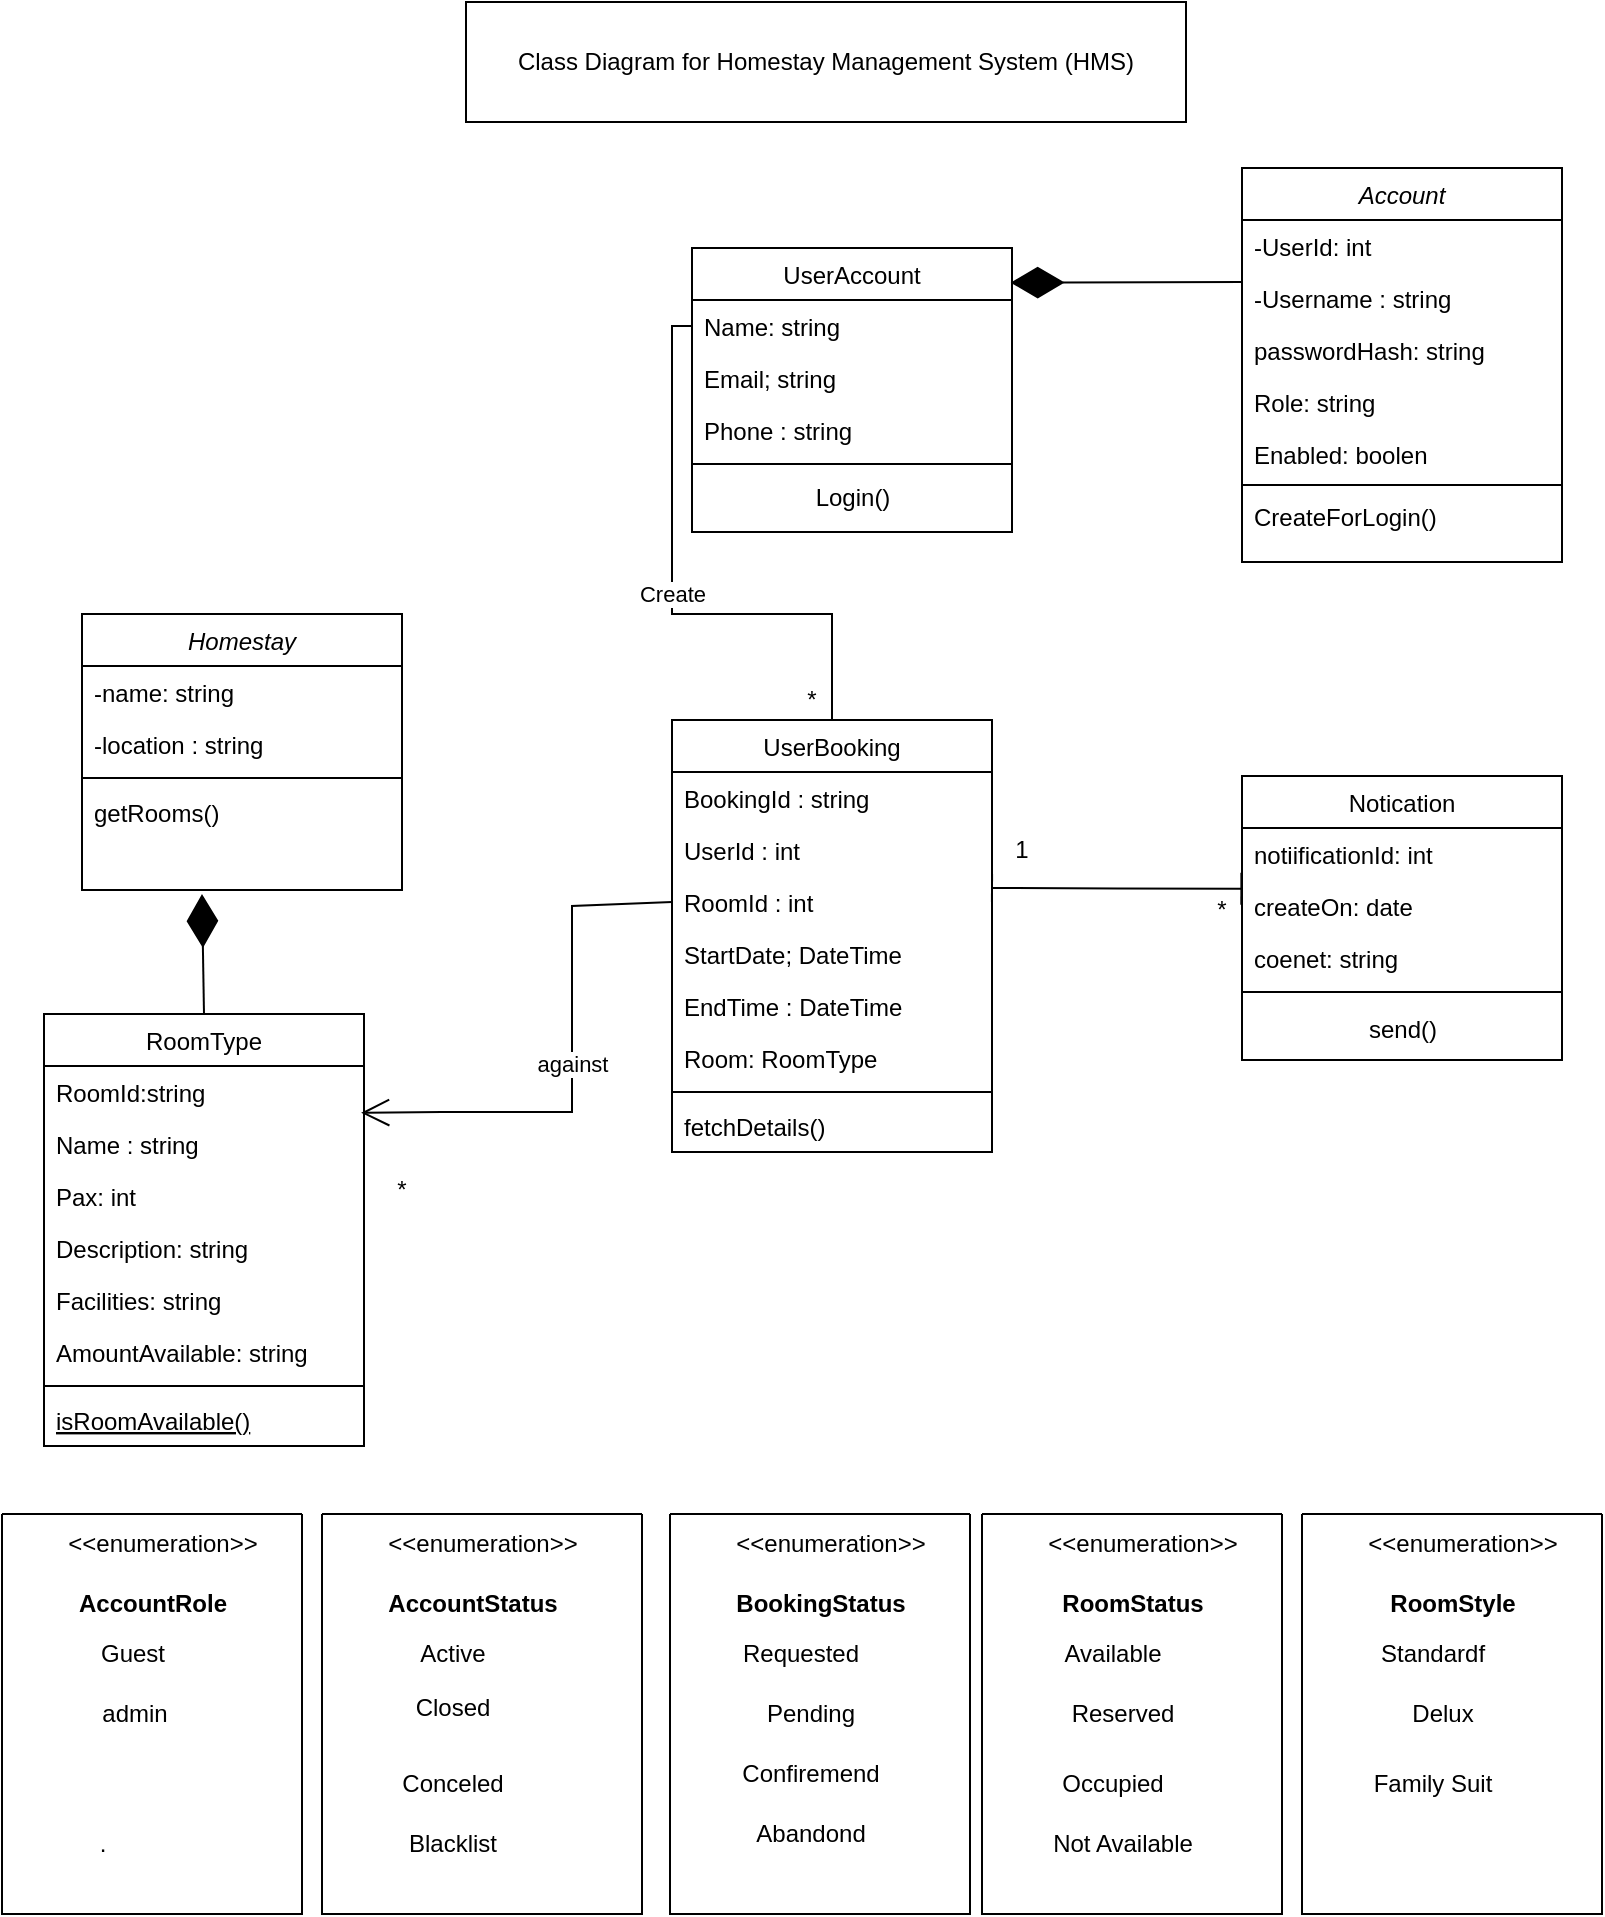 <mxfile version="23.0.2" type="github">
  <diagram id="C5RBs43oDa-KdzZeNtuy" name="Page-1">
    <mxGraphModel dx="1290" dy="653" grid="0" gridSize="10" guides="1" tooltips="1" connect="1" arrows="1" fold="1" page="1" pageScale="1" pageWidth="827" pageHeight="1169" math="0" shadow="0">
      <root>
        <mxCell id="WIyWlLk6GJQsqaUBKTNV-0" />
        <mxCell id="WIyWlLk6GJQsqaUBKTNV-1" parent="WIyWlLk6GJQsqaUBKTNV-0" />
        <mxCell id="zkfFHV4jXpPFQw0GAbJ--6" value="RoomType" style="swimlane;fontStyle=0;align=center;verticalAlign=top;childLayout=stackLayout;horizontal=1;startSize=26;horizontalStack=0;resizeParent=1;resizeLast=0;collapsible=1;marginBottom=0;rounded=0;shadow=0;strokeWidth=1;" parent="WIyWlLk6GJQsqaUBKTNV-1" vertex="1">
          <mxGeometry x="29" y="526" width="160" height="216" as="geometry">
            <mxRectangle x="130" y="380" width="160" height="26" as="alternateBounds" />
          </mxGeometry>
        </mxCell>
        <mxCell id="zkfFHV4jXpPFQw0GAbJ--7" value="RoomId:string" style="text;align=left;verticalAlign=top;spacingLeft=4;spacingRight=4;overflow=hidden;rotatable=0;points=[[0,0.5],[1,0.5]];portConstraint=eastwest;" parent="zkfFHV4jXpPFQw0GAbJ--6" vertex="1">
          <mxGeometry y="26" width="160" height="26" as="geometry" />
        </mxCell>
        <mxCell id="zkfFHV4jXpPFQw0GAbJ--8" value="Name : string" style="text;align=left;verticalAlign=top;spacingLeft=4;spacingRight=4;overflow=hidden;rotatable=0;points=[[0,0.5],[1,0.5]];portConstraint=eastwest;rounded=0;shadow=0;html=0;" parent="zkfFHV4jXpPFQw0GAbJ--6" vertex="1">
          <mxGeometry y="52" width="160" height="26" as="geometry" />
        </mxCell>
        <mxCell id="DNXtMdp52VqfnvdYOGvz-24" value="Pax: int" style="text;align=left;verticalAlign=top;spacingLeft=4;spacingRight=4;overflow=hidden;rotatable=0;points=[[0,0.5],[1,0.5]];portConstraint=eastwest;rounded=0;shadow=0;html=0;" parent="zkfFHV4jXpPFQw0GAbJ--6" vertex="1">
          <mxGeometry y="78" width="160" height="26" as="geometry" />
        </mxCell>
        <mxCell id="DNXtMdp52VqfnvdYOGvz-25" value="Description: string" style="text;align=left;verticalAlign=top;spacingLeft=4;spacingRight=4;overflow=hidden;rotatable=0;points=[[0,0.5],[1,0.5]];portConstraint=eastwest;rounded=0;shadow=0;html=0;" parent="zkfFHV4jXpPFQw0GAbJ--6" vertex="1">
          <mxGeometry y="104" width="160" height="26" as="geometry" />
        </mxCell>
        <mxCell id="w-iIRjR8h6X05AULCgQn-7" value="Facilities: string" style="text;align=left;verticalAlign=top;spacingLeft=4;spacingRight=4;overflow=hidden;rotatable=0;points=[[0,0.5],[1,0.5]];portConstraint=eastwest;rounded=0;shadow=0;html=0;" vertex="1" parent="zkfFHV4jXpPFQw0GAbJ--6">
          <mxGeometry y="130" width="160" height="26" as="geometry" />
        </mxCell>
        <mxCell id="w-iIRjR8h6X05AULCgQn-8" value="AmountAvailable: string" style="text;align=left;verticalAlign=top;spacingLeft=4;spacingRight=4;overflow=hidden;rotatable=0;points=[[0,0.5],[1,0.5]];portConstraint=eastwest;rounded=0;shadow=0;html=0;" vertex="1" parent="zkfFHV4jXpPFQw0GAbJ--6">
          <mxGeometry y="156" width="160" height="26" as="geometry" />
        </mxCell>
        <mxCell id="zkfFHV4jXpPFQw0GAbJ--9" value="" style="line;html=1;strokeWidth=1;align=left;verticalAlign=middle;spacingTop=-1;spacingLeft=3;spacingRight=3;rotatable=0;labelPosition=right;points=[];portConstraint=eastwest;" parent="zkfFHV4jXpPFQw0GAbJ--6" vertex="1">
          <mxGeometry y="182" width="160" height="8" as="geometry" />
        </mxCell>
        <mxCell id="zkfFHV4jXpPFQw0GAbJ--10" value="isRoomAvailable()" style="text;align=left;verticalAlign=top;spacingLeft=4;spacingRight=4;overflow=hidden;rotatable=0;points=[[0,0.5],[1,0.5]];portConstraint=eastwest;fontStyle=4" parent="zkfFHV4jXpPFQw0GAbJ--6" vertex="1">
          <mxGeometry y="190" width="160" height="26" as="geometry" />
        </mxCell>
        <mxCell id="zkfFHV4jXpPFQw0GAbJ--13" value="Notication" style="swimlane;fontStyle=0;align=center;verticalAlign=top;childLayout=stackLayout;horizontal=1;startSize=26;horizontalStack=0;resizeParent=1;resizeLast=0;collapsible=1;marginBottom=0;rounded=0;shadow=0;strokeWidth=1;" parent="WIyWlLk6GJQsqaUBKTNV-1" vertex="1">
          <mxGeometry x="628" y="407" width="160" height="142" as="geometry">
            <mxRectangle x="340" y="380" width="170" height="26" as="alternateBounds" />
          </mxGeometry>
        </mxCell>
        <mxCell id="zkfFHV4jXpPFQw0GAbJ--14" value="notiificationId: int" style="text;align=left;verticalAlign=top;spacingLeft=4;spacingRight=4;overflow=hidden;rotatable=0;points=[[0,0.5],[1,0.5]];portConstraint=eastwest;" parent="zkfFHV4jXpPFQw0GAbJ--13" vertex="1">
          <mxGeometry y="26" width="160" height="26" as="geometry" />
        </mxCell>
        <mxCell id="DNXtMdp52VqfnvdYOGvz-27" value="createOn: date" style="text;align=left;verticalAlign=top;spacingLeft=4;spacingRight=4;overflow=hidden;rotatable=0;points=[[0,0.5],[1,0.5]];portConstraint=eastwest;" parent="zkfFHV4jXpPFQw0GAbJ--13" vertex="1">
          <mxGeometry y="52" width="160" height="26" as="geometry" />
        </mxCell>
        <mxCell id="DNXtMdp52VqfnvdYOGvz-28" value="coenet: string" style="text;align=left;verticalAlign=top;spacingLeft=4;spacingRight=4;overflow=hidden;rotatable=0;points=[[0,0.5],[1,0.5]];portConstraint=eastwest;" parent="zkfFHV4jXpPFQw0GAbJ--13" vertex="1">
          <mxGeometry y="78" width="160" height="26" as="geometry" />
        </mxCell>
        <mxCell id="zkfFHV4jXpPFQw0GAbJ--15" value="" style="line;html=1;strokeWidth=1;align=left;verticalAlign=middle;spacingTop=-1;spacingLeft=3;spacingRight=3;rotatable=0;labelPosition=right;points=[];portConstraint=eastwest;" parent="zkfFHV4jXpPFQw0GAbJ--13" vertex="1">
          <mxGeometry y="104" width="160" height="8" as="geometry" />
        </mxCell>
        <mxCell id="DNXtMdp52VqfnvdYOGvz-29" value="send()" style="text;html=1;align=center;verticalAlign=middle;resizable=0;points=[];autosize=1;strokeColor=none;fillColor=none;" parent="zkfFHV4jXpPFQw0GAbJ--13" vertex="1">
          <mxGeometry y="112" width="160" height="30" as="geometry" />
        </mxCell>
        <mxCell id="zkfFHV4jXpPFQw0GAbJ--17" value="UserBooking" style="swimlane;fontStyle=0;align=center;verticalAlign=top;childLayout=stackLayout;horizontal=1;startSize=26;horizontalStack=0;resizeParent=1;resizeLast=0;collapsible=1;marginBottom=0;rounded=0;shadow=0;strokeWidth=1;" parent="WIyWlLk6GJQsqaUBKTNV-1" vertex="1">
          <mxGeometry x="343" y="379" width="160" height="216" as="geometry">
            <mxRectangle x="550" y="140" width="160" height="26" as="alternateBounds" />
          </mxGeometry>
        </mxCell>
        <mxCell id="zkfFHV4jXpPFQw0GAbJ--18" value="BookingId : string" style="text;align=left;verticalAlign=top;spacingLeft=4;spacingRight=4;overflow=hidden;rotatable=0;points=[[0,0.5],[1,0.5]];portConstraint=eastwest;" parent="zkfFHV4jXpPFQw0GAbJ--17" vertex="1">
          <mxGeometry y="26" width="160" height="26" as="geometry" />
        </mxCell>
        <mxCell id="zkfFHV4jXpPFQw0GAbJ--19" value="UserId : int" style="text;align=left;verticalAlign=top;spacingLeft=4;spacingRight=4;overflow=hidden;rotatable=0;points=[[0,0.5],[1,0.5]];portConstraint=eastwest;rounded=0;shadow=0;html=0;" parent="zkfFHV4jXpPFQw0GAbJ--17" vertex="1">
          <mxGeometry y="52" width="160" height="26" as="geometry" />
        </mxCell>
        <mxCell id="zkfFHV4jXpPFQw0GAbJ--20" value="RoomId : int" style="text;align=left;verticalAlign=top;spacingLeft=4;spacingRight=4;overflow=hidden;rotatable=0;points=[[0,0.5],[1,0.5]];portConstraint=eastwest;rounded=0;shadow=0;html=0;" parent="zkfFHV4jXpPFQw0GAbJ--17" vertex="1">
          <mxGeometry y="78" width="160" height="26" as="geometry" />
        </mxCell>
        <mxCell id="zkfFHV4jXpPFQw0GAbJ--21" value="StartDate; DateTime" style="text;align=left;verticalAlign=top;spacingLeft=4;spacingRight=4;overflow=hidden;rotatable=0;points=[[0,0.5],[1,0.5]];portConstraint=eastwest;rounded=0;shadow=0;html=0;" parent="zkfFHV4jXpPFQw0GAbJ--17" vertex="1">
          <mxGeometry y="104" width="160" height="26" as="geometry" />
        </mxCell>
        <mxCell id="zkfFHV4jXpPFQw0GAbJ--22" value="EndTime : DateTime" style="text;align=left;verticalAlign=top;spacingLeft=4;spacingRight=4;overflow=hidden;rotatable=0;points=[[0,0.5],[1,0.5]];portConstraint=eastwest;rounded=0;shadow=0;html=0;" parent="zkfFHV4jXpPFQw0GAbJ--17" vertex="1">
          <mxGeometry y="130" width="160" height="26" as="geometry" />
        </mxCell>
        <mxCell id="w-iIRjR8h6X05AULCgQn-14" value="Room: RoomType" style="text;align=left;verticalAlign=top;spacingLeft=4;spacingRight=4;overflow=hidden;rotatable=0;points=[[0,0.5],[1,0.5]];portConstraint=eastwest;rounded=0;shadow=0;html=0;" vertex="1" parent="zkfFHV4jXpPFQw0GAbJ--17">
          <mxGeometry y="156" width="160" height="26" as="geometry" />
        </mxCell>
        <mxCell id="zkfFHV4jXpPFQw0GAbJ--23" value="" style="line;html=1;strokeWidth=1;align=left;verticalAlign=middle;spacingTop=-1;spacingLeft=3;spacingRight=3;rotatable=0;labelPosition=right;points=[];portConstraint=eastwest;" parent="zkfFHV4jXpPFQw0GAbJ--17" vertex="1">
          <mxGeometry y="182" width="160" height="8" as="geometry" />
        </mxCell>
        <mxCell id="zkfFHV4jXpPFQw0GAbJ--25" value="fetchDetails()" style="text;align=left;verticalAlign=top;spacingLeft=4;spacingRight=4;overflow=hidden;rotatable=0;points=[[0,0.5],[1,0.5]];portConstraint=eastwest;" parent="zkfFHV4jXpPFQw0GAbJ--17" vertex="1">
          <mxGeometry y="190" width="160" height="26" as="geometry" />
        </mxCell>
        <mxCell id="DNXtMdp52VqfnvdYOGvz-1" value="Class Diagram for Homestay Management System (HMS)" style="rounded=0;whiteSpace=wrap;html=1;" parent="WIyWlLk6GJQsqaUBKTNV-1" vertex="1">
          <mxGeometry x="240" y="20" width="360" height="60" as="geometry" />
        </mxCell>
        <mxCell id="DNXtMdp52VqfnvdYOGvz-2" value="Homestay" style="swimlane;fontStyle=2;align=center;verticalAlign=top;childLayout=stackLayout;horizontal=1;startSize=26;horizontalStack=0;resizeParent=1;resizeLast=0;collapsible=1;marginBottom=0;rounded=0;shadow=0;strokeWidth=1;" parent="WIyWlLk6GJQsqaUBKTNV-1" vertex="1">
          <mxGeometry x="48" y="326" width="160" height="138" as="geometry">
            <mxRectangle x="230" y="140" width="160" height="26" as="alternateBounds" />
          </mxGeometry>
        </mxCell>
        <mxCell id="DNXtMdp52VqfnvdYOGvz-3" value="-name: string" style="text;align=left;verticalAlign=top;spacingLeft=4;spacingRight=4;overflow=hidden;rotatable=0;points=[[0,0.5],[1,0.5]];portConstraint=eastwest;rounded=0;shadow=0;html=0;" parent="DNXtMdp52VqfnvdYOGvz-2" vertex="1">
          <mxGeometry y="26" width="160" height="26" as="geometry" />
        </mxCell>
        <mxCell id="DNXtMdp52VqfnvdYOGvz-4" value="-location : string" style="text;align=left;verticalAlign=top;spacingLeft=4;spacingRight=4;overflow=hidden;rotatable=0;points=[[0,0.5],[1,0.5]];portConstraint=eastwest;rounded=0;shadow=0;html=0;" parent="DNXtMdp52VqfnvdYOGvz-2" vertex="1">
          <mxGeometry y="52" width="160" height="26" as="geometry" />
        </mxCell>
        <mxCell id="DNXtMdp52VqfnvdYOGvz-5" value="" style="line;html=1;strokeWidth=1;align=left;verticalAlign=middle;spacingTop=-1;spacingLeft=3;spacingRight=3;rotatable=0;labelPosition=right;points=[];portConstraint=eastwest;" parent="DNXtMdp52VqfnvdYOGvz-2" vertex="1">
          <mxGeometry y="78" width="160" height="8" as="geometry" />
        </mxCell>
        <mxCell id="DNXtMdp52VqfnvdYOGvz-6" value="getRooms()" style="text;align=left;verticalAlign=top;spacingLeft=4;spacingRight=4;overflow=hidden;rotatable=0;points=[[0,0.5],[1,0.5]];portConstraint=eastwest;" parent="DNXtMdp52VqfnvdYOGvz-2" vertex="1">
          <mxGeometry y="86" width="160" height="26" as="geometry" />
        </mxCell>
        <mxCell id="DNXtMdp52VqfnvdYOGvz-10" value="Account" style="swimlane;fontStyle=2;align=center;verticalAlign=top;childLayout=stackLayout;horizontal=1;startSize=26;horizontalStack=0;resizeParent=1;resizeLast=0;collapsible=1;marginBottom=0;rounded=0;shadow=0;strokeWidth=1;" parent="WIyWlLk6GJQsqaUBKTNV-1" vertex="1">
          <mxGeometry x="628" y="103" width="160" height="197" as="geometry">
            <mxRectangle x="230" y="140" width="160" height="26" as="alternateBounds" />
          </mxGeometry>
        </mxCell>
        <mxCell id="DNXtMdp52VqfnvdYOGvz-11" value="-UserId: int" style="text;align=left;verticalAlign=top;spacingLeft=4;spacingRight=4;overflow=hidden;rotatable=0;points=[[0,0.5],[1,0.5]];portConstraint=eastwest;rounded=0;shadow=0;html=0;" parent="DNXtMdp52VqfnvdYOGvz-10" vertex="1">
          <mxGeometry y="26" width="160" height="26" as="geometry" />
        </mxCell>
        <mxCell id="DNXtMdp52VqfnvdYOGvz-12" value="-Username : string&#xa;" style="text;align=left;verticalAlign=top;spacingLeft=4;spacingRight=4;overflow=hidden;rotatable=0;points=[[0,0.5],[1,0.5]];portConstraint=eastwest;rounded=0;shadow=0;html=0;" parent="DNXtMdp52VqfnvdYOGvz-10" vertex="1">
          <mxGeometry y="52" width="160" height="26" as="geometry" />
        </mxCell>
        <mxCell id="DNXtMdp52VqfnvdYOGvz-15" value="passwordHash: string" style="text;align=left;verticalAlign=top;spacingLeft=4;spacingRight=4;overflow=hidden;rotatable=0;points=[[0,0.5],[1,0.5]];portConstraint=eastwest;rounded=0;shadow=0;html=0;" parent="DNXtMdp52VqfnvdYOGvz-10" vertex="1">
          <mxGeometry y="78" width="160" height="26" as="geometry" />
        </mxCell>
        <mxCell id="w-iIRjR8h6X05AULCgQn-4" value="Role: string" style="text;align=left;verticalAlign=top;spacingLeft=4;spacingRight=4;overflow=hidden;rotatable=0;points=[[0,0.5],[1,0.5]];portConstraint=eastwest;rounded=0;shadow=0;html=0;" vertex="1" parent="DNXtMdp52VqfnvdYOGvz-10">
          <mxGeometry y="104" width="160" height="26" as="geometry" />
        </mxCell>
        <mxCell id="w-iIRjR8h6X05AULCgQn-5" value="Enabled: boolen" style="text;align=left;verticalAlign=top;spacingLeft=4;spacingRight=4;overflow=hidden;rotatable=0;points=[[0,0.5],[1,0.5]];portConstraint=eastwest;rounded=0;shadow=0;html=0;" vertex="1" parent="DNXtMdp52VqfnvdYOGvz-10">
          <mxGeometry y="130" width="160" height="26" as="geometry" />
        </mxCell>
        <mxCell id="DNXtMdp52VqfnvdYOGvz-13" value="" style="line;html=1;strokeWidth=1;align=left;verticalAlign=middle;spacingTop=-1;spacingLeft=3;spacingRight=3;rotatable=0;labelPosition=right;points=[];portConstraint=eastwest;" parent="DNXtMdp52VqfnvdYOGvz-10" vertex="1">
          <mxGeometry y="156" width="160" height="5" as="geometry" />
        </mxCell>
        <mxCell id="w-iIRjR8h6X05AULCgQn-6" value="CreateForLogin()" style="text;align=left;verticalAlign=top;spacingLeft=4;spacingRight=4;overflow=hidden;rotatable=0;points=[[0,0.5],[1,0.5]];portConstraint=eastwest;rounded=0;shadow=0;html=0;" vertex="1" parent="DNXtMdp52VqfnvdYOGvz-10">
          <mxGeometry y="161" width="160" height="26" as="geometry" />
        </mxCell>
        <mxCell id="DNXtMdp52VqfnvdYOGvz-16" value="UserAccount" style="swimlane;fontStyle=0;align=center;verticalAlign=top;childLayout=stackLayout;horizontal=1;startSize=26;horizontalStack=0;resizeParent=1;resizeLast=0;collapsible=1;marginBottom=0;rounded=0;shadow=0;strokeWidth=1;" parent="WIyWlLk6GJQsqaUBKTNV-1" vertex="1">
          <mxGeometry x="353" y="143" width="160" height="142" as="geometry">
            <mxRectangle x="340" y="380" width="170" height="26" as="alternateBounds" />
          </mxGeometry>
        </mxCell>
        <mxCell id="DNXtMdp52VqfnvdYOGvz-17" value="Name: string" style="text;align=left;verticalAlign=top;spacingLeft=4;spacingRight=4;overflow=hidden;rotatable=0;points=[[0,0.5],[1,0.5]];portConstraint=eastwest;" parent="DNXtMdp52VqfnvdYOGvz-16" vertex="1">
          <mxGeometry y="26" width="160" height="26" as="geometry" />
        </mxCell>
        <mxCell id="w-iIRjR8h6X05AULCgQn-11" value="Email; string" style="text;align=left;verticalAlign=top;spacingLeft=4;spacingRight=4;overflow=hidden;rotatable=0;points=[[0,0.5],[1,0.5]];portConstraint=eastwest;" vertex="1" parent="DNXtMdp52VqfnvdYOGvz-16">
          <mxGeometry y="52" width="160" height="26" as="geometry" />
        </mxCell>
        <mxCell id="w-iIRjR8h6X05AULCgQn-12" value="Phone : string" style="text;align=left;verticalAlign=top;spacingLeft=4;spacingRight=4;overflow=hidden;rotatable=0;points=[[0,0.5],[1,0.5]];portConstraint=eastwest;" vertex="1" parent="DNXtMdp52VqfnvdYOGvz-16">
          <mxGeometry y="78" width="160" height="26" as="geometry" />
        </mxCell>
        <mxCell id="DNXtMdp52VqfnvdYOGvz-18" value="" style="line;html=1;strokeWidth=1;align=left;verticalAlign=middle;spacingTop=-1;spacingLeft=3;spacingRight=3;rotatable=0;labelPosition=right;points=[];portConstraint=eastwest;" parent="DNXtMdp52VqfnvdYOGvz-16" vertex="1">
          <mxGeometry y="104" width="160" height="8" as="geometry" />
        </mxCell>
        <mxCell id="DNXtMdp52VqfnvdYOGvz-20" value="Login()" style="text;html=1;align=center;verticalAlign=middle;resizable=0;points=[];autosize=1;strokeColor=none;fillColor=none;" parent="DNXtMdp52VqfnvdYOGvz-16" vertex="1">
          <mxGeometry y="112" width="160" height="26" as="geometry" />
        </mxCell>
        <mxCell id="DNXtMdp52VqfnvdYOGvz-21" value="" style="endArrow=diamondThin;endFill=1;endSize=24;html=1;rounded=0;exitX=0.002;exitY=0.192;exitDx=0;exitDy=0;exitPerimeter=0;entryX=0.996;entryY=0.122;entryDx=0;entryDy=0;entryPerimeter=0;" parent="WIyWlLk6GJQsqaUBKTNV-1" source="DNXtMdp52VqfnvdYOGvz-12" target="DNXtMdp52VqfnvdYOGvz-16" edge="1">
          <mxGeometry width="160" relative="1" as="geometry">
            <mxPoint x="348" y="450" as="sourcePoint" />
            <mxPoint x="492" y="328.138" as="targetPoint" />
          </mxGeometry>
        </mxCell>
        <mxCell id="DNXtMdp52VqfnvdYOGvz-30" value="" style="swimlane;startSize=0;" parent="WIyWlLk6GJQsqaUBKTNV-1" vertex="1">
          <mxGeometry x="8" y="776" width="150" height="200" as="geometry">
            <mxRectangle x="60" y="610" width="50" height="40" as="alternateBounds" />
          </mxGeometry>
        </mxCell>
        <mxCell id="DNXtMdp52VqfnvdYOGvz-33" value="&amp;lt;&amp;lt;enumeration&amp;gt;&amp;gt;" style="text;html=1;align=center;verticalAlign=middle;resizable=0;points=[];autosize=1;strokeColor=none;fillColor=none;" parent="DNXtMdp52VqfnvdYOGvz-30" vertex="1">
          <mxGeometry x="20" width="120" height="30" as="geometry" />
        </mxCell>
        <mxCell id="DNXtMdp52VqfnvdYOGvz-32" value="Guest" style="text;html=1;align=center;verticalAlign=middle;resizable=0;points=[];autosize=1;strokeColor=none;fillColor=none;" parent="DNXtMdp52VqfnvdYOGvz-30" vertex="1">
          <mxGeometry x="35" y="55" width="60" height="30" as="geometry" />
        </mxCell>
        <mxCell id="DNXtMdp52VqfnvdYOGvz-35" value="admin" style="text;html=1;align=center;verticalAlign=middle;resizable=0;points=[];autosize=1;strokeColor=none;fillColor=none;" parent="DNXtMdp52VqfnvdYOGvz-30" vertex="1">
          <mxGeometry x="40" y="87" width="51" height="26" as="geometry" />
        </mxCell>
        <mxCell id="DNXtMdp52VqfnvdYOGvz-34" value="." style="text;html=1;align=center;verticalAlign=middle;resizable=0;points=[];autosize=1;strokeColor=none;fillColor=none;" parent="DNXtMdp52VqfnvdYOGvz-30" vertex="1">
          <mxGeometry x="35" y="150" width="30" height="30" as="geometry" />
        </mxCell>
        <mxCell id="DNXtMdp52VqfnvdYOGvz-31" value="&lt;b&gt;AccountRole&lt;/b&gt;" style="text;html=1;align=center;verticalAlign=middle;resizable=0;points=[];autosize=1;strokeColor=none;fillColor=none;" parent="DNXtMdp52VqfnvdYOGvz-30" vertex="1">
          <mxGeometry x="29" y="32" width="92" height="26" as="geometry" />
        </mxCell>
        <mxCell id="DNXtMdp52VqfnvdYOGvz-65" value="" style="swimlane;startSize=0;" parent="WIyWlLk6GJQsqaUBKTNV-1" vertex="1">
          <mxGeometry x="658" y="776" width="150" height="200" as="geometry">
            <mxRectangle x="60" y="610" width="50" height="40" as="alternateBounds" />
          </mxGeometry>
        </mxCell>
        <mxCell id="DNXtMdp52VqfnvdYOGvz-66" value="&amp;lt;&amp;lt;enumeration&amp;gt;&amp;gt;" style="text;html=1;align=center;verticalAlign=middle;resizable=0;points=[];autosize=1;strokeColor=none;fillColor=none;" parent="DNXtMdp52VqfnvdYOGvz-65" vertex="1">
          <mxGeometry x="20" width="120" height="30" as="geometry" />
        </mxCell>
        <mxCell id="DNXtMdp52VqfnvdYOGvz-67" value="Standardf" style="text;html=1;align=center;verticalAlign=middle;resizable=0;points=[];autosize=1;strokeColor=none;fillColor=none;" parent="DNXtMdp52VqfnvdYOGvz-65" vertex="1">
          <mxGeometry x="25" y="55" width="80" height="30" as="geometry" />
        </mxCell>
        <mxCell id="DNXtMdp52VqfnvdYOGvz-68" value="Delux" style="text;html=1;align=center;verticalAlign=middle;resizable=0;points=[];autosize=1;strokeColor=none;fillColor=none;" parent="DNXtMdp52VqfnvdYOGvz-65" vertex="1">
          <mxGeometry x="45" y="85" width="50" height="30" as="geometry" />
        </mxCell>
        <mxCell id="DNXtMdp52VqfnvdYOGvz-69" value="Family Suit" style="text;html=1;align=center;verticalAlign=middle;resizable=0;points=[];autosize=1;strokeColor=none;fillColor=none;" parent="DNXtMdp52VqfnvdYOGvz-65" vertex="1">
          <mxGeometry x="25" y="120" width="80" height="30" as="geometry" />
        </mxCell>
        <mxCell id="DNXtMdp52VqfnvdYOGvz-71" value="&lt;b&gt;RoomStyle&lt;/b&gt;" style="text;html=1;align=center;verticalAlign=middle;resizable=0;points=[];autosize=1;strokeColor=none;fillColor=none;" parent="DNXtMdp52VqfnvdYOGvz-65" vertex="1">
          <mxGeometry x="30" y="30" width="90" height="30" as="geometry" />
        </mxCell>
        <mxCell id="DNXtMdp52VqfnvdYOGvz-72" value="" style="swimlane;startSize=0;" parent="WIyWlLk6GJQsqaUBKTNV-1" vertex="1">
          <mxGeometry x="498" y="776" width="150" height="200" as="geometry">
            <mxRectangle x="60" y="610" width="50" height="40" as="alternateBounds" />
          </mxGeometry>
        </mxCell>
        <mxCell id="DNXtMdp52VqfnvdYOGvz-73" value="&amp;lt;&amp;lt;enumeration&amp;gt;&amp;gt;" style="text;html=1;align=center;verticalAlign=middle;resizable=0;points=[];autosize=1;strokeColor=none;fillColor=none;" parent="DNXtMdp52VqfnvdYOGvz-72" vertex="1">
          <mxGeometry x="20" width="120" height="30" as="geometry" />
        </mxCell>
        <mxCell id="DNXtMdp52VqfnvdYOGvz-74" value="Available" style="text;html=1;align=center;verticalAlign=middle;resizable=0;points=[];autosize=1;strokeColor=none;fillColor=none;" parent="DNXtMdp52VqfnvdYOGvz-72" vertex="1">
          <mxGeometry x="30" y="55" width="70" height="30" as="geometry" />
        </mxCell>
        <mxCell id="DNXtMdp52VqfnvdYOGvz-75" value="Reserved" style="text;html=1;align=center;verticalAlign=middle;resizable=0;points=[];autosize=1;strokeColor=none;fillColor=none;" parent="DNXtMdp52VqfnvdYOGvz-72" vertex="1">
          <mxGeometry x="35" y="85" width="70" height="30" as="geometry" />
        </mxCell>
        <mxCell id="DNXtMdp52VqfnvdYOGvz-76" value="Occupied" style="text;html=1;align=center;verticalAlign=middle;resizable=0;points=[];autosize=1;strokeColor=none;fillColor=none;" parent="DNXtMdp52VqfnvdYOGvz-72" vertex="1">
          <mxGeometry x="30" y="120" width="70" height="30" as="geometry" />
        </mxCell>
        <mxCell id="DNXtMdp52VqfnvdYOGvz-77" value="Not Available" style="text;html=1;align=center;verticalAlign=middle;resizable=0;points=[];autosize=1;strokeColor=none;fillColor=none;" parent="DNXtMdp52VqfnvdYOGvz-72" vertex="1">
          <mxGeometry x="25" y="150" width="90" height="30" as="geometry" />
        </mxCell>
        <mxCell id="DNXtMdp52VqfnvdYOGvz-78" value="&lt;b&gt;RoomStatus&lt;/b&gt;" style="text;html=1;align=center;verticalAlign=middle;resizable=0;points=[];autosize=1;strokeColor=none;fillColor=none;" parent="DNXtMdp52VqfnvdYOGvz-72" vertex="1">
          <mxGeometry x="30" y="30" width="90" height="30" as="geometry" />
        </mxCell>
        <mxCell id="DNXtMdp52VqfnvdYOGvz-79" value="" style="swimlane;startSize=0;" parent="WIyWlLk6GJQsqaUBKTNV-1" vertex="1">
          <mxGeometry x="342" y="776" width="150" height="200" as="geometry">
            <mxRectangle x="60" y="610" width="50" height="40" as="alternateBounds" />
          </mxGeometry>
        </mxCell>
        <mxCell id="DNXtMdp52VqfnvdYOGvz-80" value="&amp;lt;&amp;lt;enumeration&amp;gt;&amp;gt;" style="text;html=1;align=center;verticalAlign=middle;resizable=0;points=[];autosize=1;strokeColor=none;fillColor=none;" parent="DNXtMdp52VqfnvdYOGvz-79" vertex="1">
          <mxGeometry x="20" width="120" height="30" as="geometry" />
        </mxCell>
        <mxCell id="DNXtMdp52VqfnvdYOGvz-81" value="Requested" style="text;html=1;align=center;verticalAlign=middle;resizable=0;points=[];autosize=1;strokeColor=none;fillColor=none;" parent="DNXtMdp52VqfnvdYOGvz-79" vertex="1">
          <mxGeometry x="25" y="55" width="80" height="30" as="geometry" />
        </mxCell>
        <mxCell id="DNXtMdp52VqfnvdYOGvz-82" value="Pending" style="text;html=1;align=center;verticalAlign=middle;resizable=0;points=[];autosize=1;strokeColor=none;fillColor=none;" parent="DNXtMdp52VqfnvdYOGvz-79" vertex="1">
          <mxGeometry x="35" y="85" width="70" height="30" as="geometry" />
        </mxCell>
        <mxCell id="DNXtMdp52VqfnvdYOGvz-84" value="Confiremend" style="text;html=1;align=center;verticalAlign=middle;resizable=0;points=[];autosize=1;strokeColor=none;fillColor=none;" parent="DNXtMdp52VqfnvdYOGvz-79" vertex="1">
          <mxGeometry x="25" y="115" width="90" height="30" as="geometry" />
        </mxCell>
        <mxCell id="DNXtMdp52VqfnvdYOGvz-85" value="&lt;b&gt;BookingStatus&lt;/b&gt;" style="text;html=1;align=center;verticalAlign=middle;resizable=0;points=[];autosize=1;strokeColor=none;fillColor=none;" parent="DNXtMdp52VqfnvdYOGvz-79" vertex="1">
          <mxGeometry x="20" y="30" width="110" height="30" as="geometry" />
        </mxCell>
        <mxCell id="DNXtMdp52VqfnvdYOGvz-95" value="Abandond" style="text;html=1;align=center;verticalAlign=middle;resizable=0;points=[];autosize=1;strokeColor=none;fillColor=none;" parent="DNXtMdp52VqfnvdYOGvz-79" vertex="1">
          <mxGeometry x="30" y="145" width="80" height="30" as="geometry" />
        </mxCell>
        <mxCell id="DNXtMdp52VqfnvdYOGvz-87" value="" style="swimlane;startSize=0;" parent="WIyWlLk6GJQsqaUBKTNV-1" vertex="1">
          <mxGeometry x="168" y="776" width="160" height="200" as="geometry">
            <mxRectangle x="60" y="610" width="50" height="40" as="alternateBounds" />
          </mxGeometry>
        </mxCell>
        <mxCell id="DNXtMdp52VqfnvdYOGvz-88" value="&amp;lt;&amp;lt;enumeration&amp;gt;&amp;gt;" style="text;html=1;align=center;verticalAlign=middle;resizable=0;points=[];autosize=1;strokeColor=none;fillColor=none;" parent="DNXtMdp52VqfnvdYOGvz-87" vertex="1">
          <mxGeometry x="20" width="120" height="30" as="geometry" />
        </mxCell>
        <mxCell id="DNXtMdp52VqfnvdYOGvz-89" value="Active" style="text;html=1;align=center;verticalAlign=middle;resizable=0;points=[];autosize=1;strokeColor=none;fillColor=none;" parent="DNXtMdp52VqfnvdYOGvz-87" vertex="1">
          <mxGeometry x="35" y="55" width="60" height="30" as="geometry" />
        </mxCell>
        <mxCell id="DNXtMdp52VqfnvdYOGvz-90" value="Closed" style="text;html=1;align=center;verticalAlign=middle;resizable=0;points=[];autosize=1;strokeColor=none;fillColor=none;" parent="DNXtMdp52VqfnvdYOGvz-87" vertex="1">
          <mxGeometry x="35" y="82" width="60" height="30" as="geometry" />
        </mxCell>
        <mxCell id="DNXtMdp52VqfnvdYOGvz-91" value="Conceled" style="text;html=1;align=center;verticalAlign=middle;resizable=0;points=[];autosize=1;strokeColor=none;fillColor=none;" parent="DNXtMdp52VqfnvdYOGvz-87" vertex="1">
          <mxGeometry x="30" y="120" width="70" height="30" as="geometry" />
        </mxCell>
        <mxCell id="DNXtMdp52VqfnvdYOGvz-92" value="Blacklist" style="text;html=1;align=center;verticalAlign=middle;resizable=0;points=[];autosize=1;strokeColor=none;fillColor=none;" parent="DNXtMdp52VqfnvdYOGvz-87" vertex="1">
          <mxGeometry x="30" y="150" width="70" height="30" as="geometry" />
        </mxCell>
        <mxCell id="DNXtMdp52VqfnvdYOGvz-93" value="&lt;b&gt;AccountStatus&lt;/b&gt;" style="text;html=1;align=center;verticalAlign=middle;resizable=0;points=[];autosize=1;strokeColor=none;fillColor=none;" parent="DNXtMdp52VqfnvdYOGvz-87" vertex="1">
          <mxGeometry x="20" y="30" width="110" height="30" as="geometry" />
        </mxCell>
        <mxCell id="DNXtMdp52VqfnvdYOGvz-98" value="" style="endArrow=diamondThin;endFill=1;endSize=24;html=1;rounded=0;exitX=0.5;exitY=0;exitDx=0;exitDy=0;" parent="WIyWlLk6GJQsqaUBKTNV-1" source="zkfFHV4jXpPFQw0GAbJ--6" edge="1">
          <mxGeometry width="160" relative="1" as="geometry">
            <mxPoint x="358" y="616" as="sourcePoint" />
            <mxPoint x="108" y="466" as="targetPoint" />
          </mxGeometry>
        </mxCell>
        <mxCell id="DNXtMdp52VqfnvdYOGvz-99" value="Create" style="endArrow=baseDash;html=1;endSize=12;startArrow=baseDash;startSize=14;startFill=0;edgeStyle=orthogonalEdgeStyle;rounded=0;exitX=0;exitY=0.5;exitDx=0;exitDy=0;entryX=0.5;entryY=0;entryDx=0;entryDy=0;endFill=0;" parent="WIyWlLk6GJQsqaUBKTNV-1" source="DNXtMdp52VqfnvdYOGvz-17" target="zkfFHV4jXpPFQw0GAbJ--17" edge="1">
          <mxGeometry relative="1" as="geometry">
            <mxPoint x="348" y="660" as="sourcePoint" />
            <mxPoint x="508" y="660" as="targetPoint" />
            <Array as="points">
              <mxPoint x="343" y="182" />
              <mxPoint x="343" y="326" />
              <mxPoint x="423" y="326" />
            </Array>
          </mxGeometry>
        </mxCell>
        <mxCell id="DNXtMdp52VqfnvdYOGvz-102" value="*" style="text;html=1;strokeColor=none;fillColor=none;align=center;verticalAlign=middle;whiteSpace=wrap;rounded=0;" parent="WIyWlLk6GJQsqaUBKTNV-1" vertex="1">
          <mxGeometry x="383" y="359" width="60" height="20" as="geometry" />
        </mxCell>
        <mxCell id="DNXtMdp52VqfnvdYOGvz-104" value="" style="endArrow=baseDash;html=1;endSize=12;startArrow=baseDash;startSize=14;startFill=0;edgeStyle=orthogonalEdgeStyle;rounded=0;exitX=-0.002;exitY=0.167;exitDx=0;exitDy=0;endFill=0;exitPerimeter=0;" parent="WIyWlLk6GJQsqaUBKTNV-1" source="DNXtMdp52VqfnvdYOGvz-27" edge="1">
          <mxGeometry relative="1" as="geometry">
            <mxPoint x="673" y="452.5" as="sourcePoint" />
            <mxPoint x="503" y="463" as="targetPoint" />
          </mxGeometry>
        </mxCell>
        <mxCell id="DNXtMdp52VqfnvdYOGvz-107" value="1" style="text;html=1;strokeColor=none;fillColor=none;align=center;verticalAlign=middle;whiteSpace=wrap;rounded=0;" parent="WIyWlLk6GJQsqaUBKTNV-1" vertex="1">
          <mxGeometry x="488" y="429" width="60" height="30" as="geometry" />
        </mxCell>
        <mxCell id="DNXtMdp52VqfnvdYOGvz-108" value="*" style="text;html=1;strokeColor=none;fillColor=none;align=center;verticalAlign=middle;whiteSpace=wrap;rounded=0;" parent="WIyWlLk6GJQsqaUBKTNV-1" vertex="1">
          <mxGeometry x="588" y="464" width="60" height="20" as="geometry" />
        </mxCell>
        <mxCell id="DNXtMdp52VqfnvdYOGvz-109" value="against" style="endArrow=open;endFill=1;endSize=12;html=1;rounded=0;exitX=0;exitY=0.5;exitDx=0;exitDy=0;entryX=0.991;entryY=0.9;entryDx=0;entryDy=0;entryPerimeter=0;" parent="WIyWlLk6GJQsqaUBKTNV-1" source="zkfFHV4jXpPFQw0GAbJ--20" target="zkfFHV4jXpPFQw0GAbJ--7" edge="1">
          <mxGeometry width="160" relative="1" as="geometry">
            <mxPoint x="348" y="660" as="sourcePoint" />
            <mxPoint x="508" y="660" as="targetPoint" />
            <Array as="points">
              <mxPoint x="293" y="472" />
              <mxPoint x="293" y="575" />
              <mxPoint x="228" y="575" />
            </Array>
          </mxGeometry>
        </mxCell>
        <mxCell id="DNXtMdp52VqfnvdYOGvz-110" value="*" style="text;html=1;strokeColor=none;fillColor=none;align=center;verticalAlign=middle;whiteSpace=wrap;rounded=0;" parent="WIyWlLk6GJQsqaUBKTNV-1" vertex="1">
          <mxGeometry x="178" y="604" width="60" height="20" as="geometry" />
        </mxCell>
      </root>
    </mxGraphModel>
  </diagram>
</mxfile>
